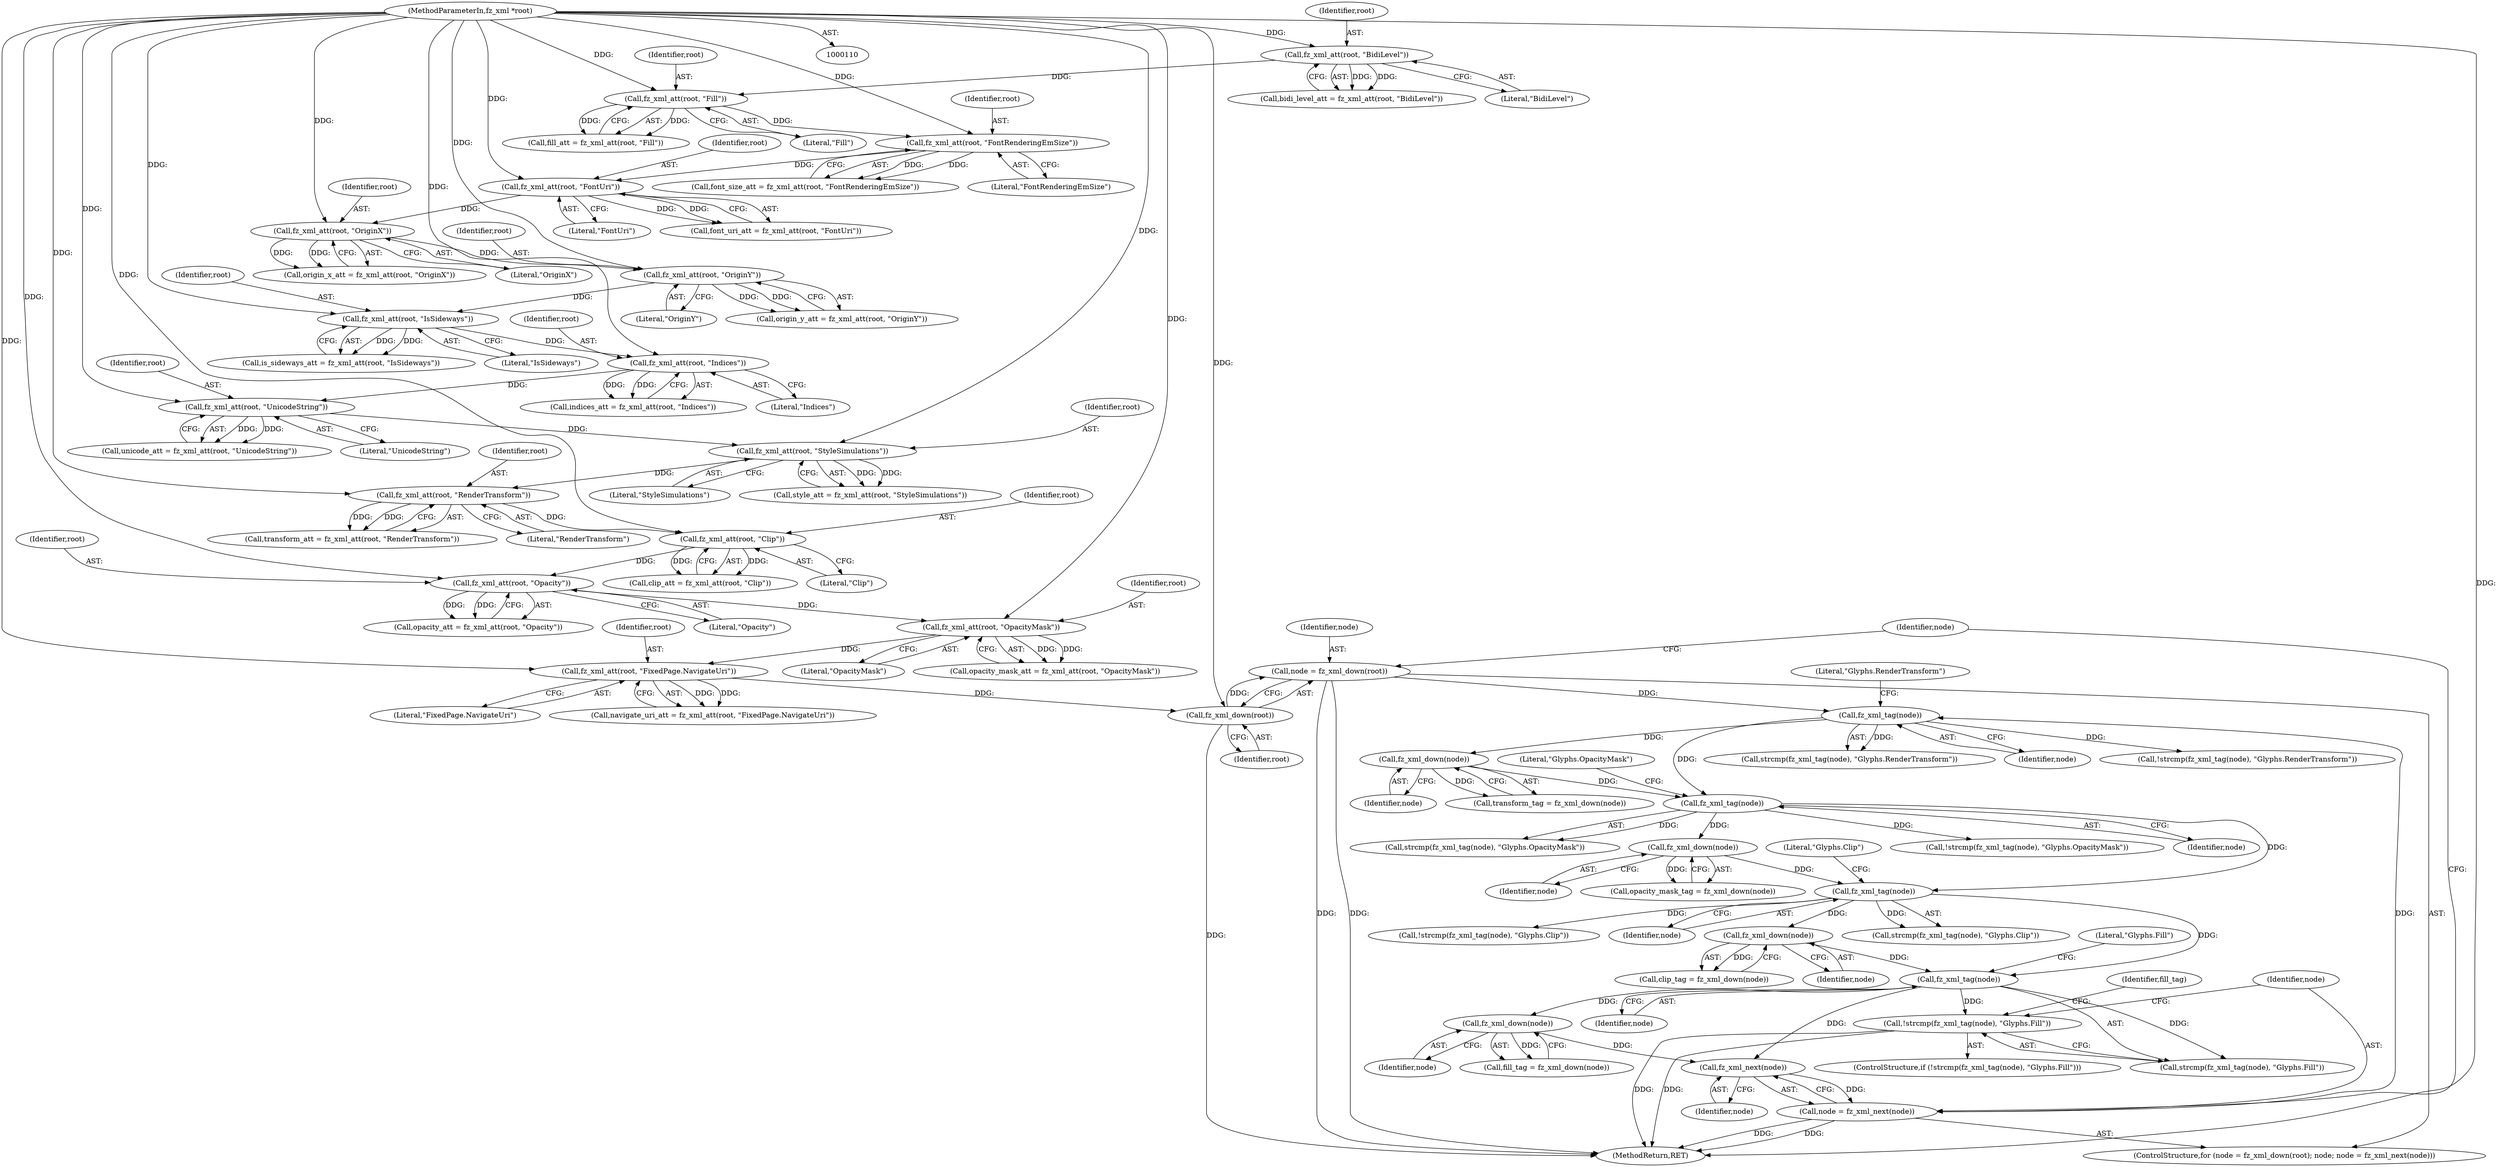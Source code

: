 digraph "0_ghostscript_60dabde18d7fe12b19da8b509bdfee9cc886aafc_1@API" {
"1000300" [label="(Call,!strcmp(fz_xml_tag(node), \"Glyphs.Fill\"))"];
"1000302" [label="(Call,fz_xml_tag(node))"];
"1000297" [label="(Call,fz_xml_down(node))"];
"1000292" [label="(Call,fz_xml_tag(node))"];
"1000287" [label="(Call,fz_xml_down(node))"];
"1000282" [label="(Call,fz_xml_tag(node))"];
"1000277" [label="(Call,fz_xml_down(node))"];
"1000272" [label="(Call,fz_xml_tag(node))"];
"1000259" [label="(Call,node = fz_xml_down(root))"];
"1000261" [label="(Call,fz_xml_down(root))"];
"1000255" [label="(Call,fz_xml_att(root, \"FixedPage.NavigateUri\"))"];
"1000250" [label="(Call,fz_xml_att(root, \"OpacityMask\"))"];
"1000245" [label="(Call,fz_xml_att(root, \"Opacity\"))"];
"1000240" [label="(Call,fz_xml_att(root, \"Clip\"))"];
"1000235" [label="(Call,fz_xml_att(root, \"RenderTransform\"))"];
"1000230" [label="(Call,fz_xml_att(root, \"StyleSimulations\"))"];
"1000225" [label="(Call,fz_xml_att(root, \"UnicodeString\"))"];
"1000220" [label="(Call,fz_xml_att(root, \"Indices\"))"];
"1000215" [label="(Call,fz_xml_att(root, \"IsSideways\"))"];
"1000210" [label="(Call,fz_xml_att(root, \"OriginY\"))"];
"1000205" [label="(Call,fz_xml_att(root, \"OriginX\"))"];
"1000200" [label="(Call,fz_xml_att(root, \"FontUri\"))"];
"1000195" [label="(Call,fz_xml_att(root, \"FontRenderingEmSize\"))"];
"1000190" [label="(Call,fz_xml_att(root, \"Fill\"))"];
"1000185" [label="(Call,fz_xml_att(root, \"BidiLevel\"))"];
"1000115" [label="(MethodParameterIn,fz_xml *root)"];
"1000264" [label="(Call,node = fz_xml_next(node))"];
"1000266" [label="(Call,fz_xml_next(node))"];
"1000307" [label="(Call,fz_xml_down(node))"];
"1000193" [label="(Call,font_size_att = fz_xml_att(root, \"FontRenderingEmSize\"))"];
"1000295" [label="(Call,clip_tag = fz_xml_down(node))"];
"1000195" [label="(Call,fz_xml_att(root, \"FontRenderingEmSize\"))"];
"1000222" [label="(Literal,\"Indices\")"];
"1000273" [label="(Identifier,node)"];
"1000216" [label="(Identifier,root)"];
"1000200" [label="(Call,fz_xml_att(root, \"FontUri\"))"];
"1000242" [label="(Literal,\"Clip\")"];
"1000307" [label="(Call,fz_xml_down(node))"];
"1000187" [label="(Literal,\"BidiLevel\")"];
"1000287" [label="(Call,fz_xml_down(node))"];
"1000258" [label="(ControlStructure,for (node = fz_xml_down(root); node; node = fz_xml_next(node)))"];
"1000226" [label="(Identifier,root)"];
"1000225" [label="(Call,fz_xml_att(root, \"UnicodeString\"))"];
"1000298" [label="(Identifier,node)"];
"1000220" [label="(Call,fz_xml_att(root, \"Indices\"))"];
"1000223" [label="(Call,unicode_att = fz_xml_att(root, \"UnicodeString\"))"];
"1000238" [label="(Call,clip_att = fz_xml_att(root, \"Clip\"))"];
"1000291" [label="(Call,strcmp(fz_xml_tag(node), \"Glyphs.Clip\"))"];
"1000280" [label="(Call,!strcmp(fz_xml_tag(node), \"Glyphs.OpacityMask\"))"];
"1000267" [label="(Identifier,node)"];
"1000306" [label="(Identifier,fill_tag)"];
"1000186" [label="(Identifier,root)"];
"1000266" [label="(Call,fz_xml_next(node))"];
"1000206" [label="(Identifier,root)"];
"1000215" [label="(Call,fz_xml_att(root, \"IsSideways\"))"];
"1000300" [label="(Call,!strcmp(fz_xml_tag(node), \"Glyphs.Fill\"))"];
"1000231" [label="(Identifier,root)"];
"1000208" [label="(Call,origin_y_att = fz_xml_att(root, \"OriginY\"))"];
"1000270" [label="(Call,!strcmp(fz_xml_tag(node), \"Glyphs.RenderTransform\"))"];
"1000236" [label="(Identifier,root)"];
"1000253" [label="(Call,navigate_uri_att = fz_xml_att(root, \"FixedPage.NavigateUri\"))"];
"1000302" [label="(Call,fz_xml_tag(node))"];
"1000272" [label="(Call,fz_xml_tag(node))"];
"1000251" [label="(Identifier,root)"];
"1000264" [label="(Call,node = fz_xml_next(node))"];
"1000262" [label="(Identifier,root)"];
"1000217" [label="(Literal,\"IsSideways\")"];
"1000190" [label="(Call,fz_xml_att(root, \"Fill\"))"];
"1000235" [label="(Call,fz_xml_att(root, \"RenderTransform\"))"];
"1000256" [label="(Identifier,root)"];
"1000304" [label="(Literal,\"Glyphs.Fill\")"];
"1000283" [label="(Identifier,node)"];
"1000188" [label="(Call,fill_att = fz_xml_att(root, \"Fill\"))"];
"1000213" [label="(Call,is_sideways_att = fz_xml_att(root, \"IsSideways\"))"];
"1000284" [label="(Literal,\"Glyphs.OpacityMask\")"];
"1000197" [label="(Literal,\"FontRenderingEmSize\")"];
"1000201" [label="(Identifier,root)"];
"1000303" [label="(Identifier,node)"];
"1000285" [label="(Call,opacity_mask_tag = fz_xml_down(node))"];
"1000257" [label="(Literal,\"FixedPage.NavigateUri\")"];
"1000250" [label="(Call,fz_xml_att(root, \"OpacityMask\"))"];
"1000212" [label="(Literal,\"OriginY\")"];
"1000191" [label="(Identifier,root)"];
"1000281" [label="(Call,strcmp(fz_xml_tag(node), \"Glyphs.OpacityMask\"))"];
"1000230" [label="(Call,fz_xml_att(root, \"StyleSimulations\"))"];
"1000218" [label="(Call,indices_att = fz_xml_att(root, \"Indices\"))"];
"1000221" [label="(Identifier,root)"];
"1000192" [label="(Literal,\"Fill\")"];
"1000255" [label="(Call,fz_xml_att(root, \"FixedPage.NavigateUri\"))"];
"1000260" [label="(Identifier,node)"];
"1000277" [label="(Call,fz_xml_down(node))"];
"1000241" [label="(Identifier,root)"];
"1000210" [label="(Call,fz_xml_att(root, \"OriginY\"))"];
"1000233" [label="(Call,transform_att = fz_xml_att(root, \"RenderTransform\"))"];
"1000274" [label="(Literal,\"Glyphs.RenderTransform\")"];
"1000207" [label="(Literal,\"OriginX\")"];
"1000232" [label="(Literal,\"StyleSimulations\")"];
"1000246" [label="(Identifier,root)"];
"1000265" [label="(Identifier,node)"];
"1000202" [label="(Literal,\"FontUri\")"];
"1000275" [label="(Call,transform_tag = fz_xml_down(node))"];
"1000305" [label="(Call,fill_tag = fz_xml_down(node))"];
"1000245" [label="(Call,fz_xml_att(root, \"Opacity\"))"];
"1000308" [label="(Identifier,node)"];
"1000290" [label="(Call,!strcmp(fz_xml_tag(node), \"Glyphs.Clip\"))"];
"1000293" [label="(Identifier,node)"];
"1000780" [label="(MethodReturn,RET)"];
"1000198" [label="(Call,font_uri_att = fz_xml_att(root, \"FontUri\"))"];
"1000183" [label="(Call,bidi_level_att = fz_xml_att(root, \"BidiLevel\"))"];
"1000247" [label="(Literal,\"Opacity\")"];
"1000203" [label="(Call,origin_x_att = fz_xml_att(root, \"OriginX\"))"];
"1000185" [label="(Call,fz_xml_att(root, \"BidiLevel\"))"];
"1000294" [label="(Literal,\"Glyphs.Clip\")"];
"1000248" [label="(Call,opacity_mask_att = fz_xml_att(root, \"OpacityMask\"))"];
"1000263" [label="(Identifier,node)"];
"1000292" [label="(Call,fz_xml_tag(node))"];
"1000240" [label="(Call,fz_xml_att(root, \"Clip\"))"];
"1000271" [label="(Call,strcmp(fz_xml_tag(node), \"Glyphs.RenderTransform\"))"];
"1000297" [label="(Call,fz_xml_down(node))"];
"1000282" [label="(Call,fz_xml_tag(node))"];
"1000196" [label="(Identifier,root)"];
"1000278" [label="(Identifier,node)"];
"1000228" [label="(Call,style_att = fz_xml_att(root, \"StyleSimulations\"))"];
"1000261" [label="(Call,fz_xml_down(root))"];
"1000205" [label="(Call,fz_xml_att(root, \"OriginX\"))"];
"1000252" [label="(Literal,\"OpacityMask\")"];
"1000227" [label="(Literal,\"UnicodeString\")"];
"1000211" [label="(Identifier,root)"];
"1000299" [label="(ControlStructure,if (!strcmp(fz_xml_tag(node), \"Glyphs.Fill\")))"];
"1000237" [label="(Literal,\"RenderTransform\")"];
"1000259" [label="(Call,node = fz_xml_down(root))"];
"1000115" [label="(MethodParameterIn,fz_xml *root)"];
"1000288" [label="(Identifier,node)"];
"1000301" [label="(Call,strcmp(fz_xml_tag(node), \"Glyphs.Fill\"))"];
"1000243" [label="(Call,opacity_att = fz_xml_att(root, \"Opacity\"))"];
"1000300" -> "1000299"  [label="AST: "];
"1000300" -> "1000301"  [label="CFG: "];
"1000301" -> "1000300"  [label="AST: "];
"1000306" -> "1000300"  [label="CFG: "];
"1000265" -> "1000300"  [label="CFG: "];
"1000300" -> "1000780"  [label="DDG: "];
"1000300" -> "1000780"  [label="DDG: "];
"1000302" -> "1000300"  [label="DDG: "];
"1000302" -> "1000301"  [label="AST: "];
"1000302" -> "1000303"  [label="CFG: "];
"1000303" -> "1000302"  [label="AST: "];
"1000304" -> "1000302"  [label="CFG: "];
"1000302" -> "1000266"  [label="DDG: "];
"1000302" -> "1000301"  [label="DDG: "];
"1000297" -> "1000302"  [label="DDG: "];
"1000292" -> "1000302"  [label="DDG: "];
"1000302" -> "1000307"  [label="DDG: "];
"1000297" -> "1000295"  [label="AST: "];
"1000297" -> "1000298"  [label="CFG: "];
"1000298" -> "1000297"  [label="AST: "];
"1000295" -> "1000297"  [label="CFG: "];
"1000297" -> "1000295"  [label="DDG: "];
"1000292" -> "1000297"  [label="DDG: "];
"1000292" -> "1000291"  [label="AST: "];
"1000292" -> "1000293"  [label="CFG: "];
"1000293" -> "1000292"  [label="AST: "];
"1000294" -> "1000292"  [label="CFG: "];
"1000292" -> "1000290"  [label="DDG: "];
"1000292" -> "1000291"  [label="DDG: "];
"1000287" -> "1000292"  [label="DDG: "];
"1000282" -> "1000292"  [label="DDG: "];
"1000287" -> "1000285"  [label="AST: "];
"1000287" -> "1000288"  [label="CFG: "];
"1000288" -> "1000287"  [label="AST: "];
"1000285" -> "1000287"  [label="CFG: "];
"1000287" -> "1000285"  [label="DDG: "];
"1000282" -> "1000287"  [label="DDG: "];
"1000282" -> "1000281"  [label="AST: "];
"1000282" -> "1000283"  [label="CFG: "];
"1000283" -> "1000282"  [label="AST: "];
"1000284" -> "1000282"  [label="CFG: "];
"1000282" -> "1000280"  [label="DDG: "];
"1000282" -> "1000281"  [label="DDG: "];
"1000277" -> "1000282"  [label="DDG: "];
"1000272" -> "1000282"  [label="DDG: "];
"1000277" -> "1000275"  [label="AST: "];
"1000277" -> "1000278"  [label="CFG: "];
"1000278" -> "1000277"  [label="AST: "];
"1000275" -> "1000277"  [label="CFG: "];
"1000277" -> "1000275"  [label="DDG: "];
"1000272" -> "1000277"  [label="DDG: "];
"1000272" -> "1000271"  [label="AST: "];
"1000272" -> "1000273"  [label="CFG: "];
"1000273" -> "1000272"  [label="AST: "];
"1000274" -> "1000272"  [label="CFG: "];
"1000272" -> "1000270"  [label="DDG: "];
"1000272" -> "1000271"  [label="DDG: "];
"1000259" -> "1000272"  [label="DDG: "];
"1000264" -> "1000272"  [label="DDG: "];
"1000259" -> "1000258"  [label="AST: "];
"1000259" -> "1000261"  [label="CFG: "];
"1000260" -> "1000259"  [label="AST: "];
"1000261" -> "1000259"  [label="AST: "];
"1000263" -> "1000259"  [label="CFG: "];
"1000259" -> "1000780"  [label="DDG: "];
"1000259" -> "1000780"  [label="DDG: "];
"1000261" -> "1000259"  [label="DDG: "];
"1000261" -> "1000262"  [label="CFG: "];
"1000262" -> "1000261"  [label="AST: "];
"1000261" -> "1000780"  [label="DDG: "];
"1000255" -> "1000261"  [label="DDG: "];
"1000115" -> "1000261"  [label="DDG: "];
"1000255" -> "1000253"  [label="AST: "];
"1000255" -> "1000257"  [label="CFG: "];
"1000256" -> "1000255"  [label="AST: "];
"1000257" -> "1000255"  [label="AST: "];
"1000253" -> "1000255"  [label="CFG: "];
"1000255" -> "1000253"  [label="DDG: "];
"1000255" -> "1000253"  [label="DDG: "];
"1000250" -> "1000255"  [label="DDG: "];
"1000115" -> "1000255"  [label="DDG: "];
"1000250" -> "1000248"  [label="AST: "];
"1000250" -> "1000252"  [label="CFG: "];
"1000251" -> "1000250"  [label="AST: "];
"1000252" -> "1000250"  [label="AST: "];
"1000248" -> "1000250"  [label="CFG: "];
"1000250" -> "1000248"  [label="DDG: "];
"1000250" -> "1000248"  [label="DDG: "];
"1000245" -> "1000250"  [label="DDG: "];
"1000115" -> "1000250"  [label="DDG: "];
"1000245" -> "1000243"  [label="AST: "];
"1000245" -> "1000247"  [label="CFG: "];
"1000246" -> "1000245"  [label="AST: "];
"1000247" -> "1000245"  [label="AST: "];
"1000243" -> "1000245"  [label="CFG: "];
"1000245" -> "1000243"  [label="DDG: "];
"1000245" -> "1000243"  [label="DDG: "];
"1000240" -> "1000245"  [label="DDG: "];
"1000115" -> "1000245"  [label="DDG: "];
"1000240" -> "1000238"  [label="AST: "];
"1000240" -> "1000242"  [label="CFG: "];
"1000241" -> "1000240"  [label="AST: "];
"1000242" -> "1000240"  [label="AST: "];
"1000238" -> "1000240"  [label="CFG: "];
"1000240" -> "1000238"  [label="DDG: "];
"1000240" -> "1000238"  [label="DDG: "];
"1000235" -> "1000240"  [label="DDG: "];
"1000115" -> "1000240"  [label="DDG: "];
"1000235" -> "1000233"  [label="AST: "];
"1000235" -> "1000237"  [label="CFG: "];
"1000236" -> "1000235"  [label="AST: "];
"1000237" -> "1000235"  [label="AST: "];
"1000233" -> "1000235"  [label="CFG: "];
"1000235" -> "1000233"  [label="DDG: "];
"1000235" -> "1000233"  [label="DDG: "];
"1000230" -> "1000235"  [label="DDG: "];
"1000115" -> "1000235"  [label="DDG: "];
"1000230" -> "1000228"  [label="AST: "];
"1000230" -> "1000232"  [label="CFG: "];
"1000231" -> "1000230"  [label="AST: "];
"1000232" -> "1000230"  [label="AST: "];
"1000228" -> "1000230"  [label="CFG: "];
"1000230" -> "1000228"  [label="DDG: "];
"1000230" -> "1000228"  [label="DDG: "];
"1000225" -> "1000230"  [label="DDG: "];
"1000115" -> "1000230"  [label="DDG: "];
"1000225" -> "1000223"  [label="AST: "];
"1000225" -> "1000227"  [label="CFG: "];
"1000226" -> "1000225"  [label="AST: "];
"1000227" -> "1000225"  [label="AST: "];
"1000223" -> "1000225"  [label="CFG: "];
"1000225" -> "1000223"  [label="DDG: "];
"1000225" -> "1000223"  [label="DDG: "];
"1000220" -> "1000225"  [label="DDG: "];
"1000115" -> "1000225"  [label="DDG: "];
"1000220" -> "1000218"  [label="AST: "];
"1000220" -> "1000222"  [label="CFG: "];
"1000221" -> "1000220"  [label="AST: "];
"1000222" -> "1000220"  [label="AST: "];
"1000218" -> "1000220"  [label="CFG: "];
"1000220" -> "1000218"  [label="DDG: "];
"1000220" -> "1000218"  [label="DDG: "];
"1000215" -> "1000220"  [label="DDG: "];
"1000115" -> "1000220"  [label="DDG: "];
"1000215" -> "1000213"  [label="AST: "];
"1000215" -> "1000217"  [label="CFG: "];
"1000216" -> "1000215"  [label="AST: "];
"1000217" -> "1000215"  [label="AST: "];
"1000213" -> "1000215"  [label="CFG: "];
"1000215" -> "1000213"  [label="DDG: "];
"1000215" -> "1000213"  [label="DDG: "];
"1000210" -> "1000215"  [label="DDG: "];
"1000115" -> "1000215"  [label="DDG: "];
"1000210" -> "1000208"  [label="AST: "];
"1000210" -> "1000212"  [label="CFG: "];
"1000211" -> "1000210"  [label="AST: "];
"1000212" -> "1000210"  [label="AST: "];
"1000208" -> "1000210"  [label="CFG: "];
"1000210" -> "1000208"  [label="DDG: "];
"1000210" -> "1000208"  [label="DDG: "];
"1000205" -> "1000210"  [label="DDG: "];
"1000115" -> "1000210"  [label="DDG: "];
"1000205" -> "1000203"  [label="AST: "];
"1000205" -> "1000207"  [label="CFG: "];
"1000206" -> "1000205"  [label="AST: "];
"1000207" -> "1000205"  [label="AST: "];
"1000203" -> "1000205"  [label="CFG: "];
"1000205" -> "1000203"  [label="DDG: "];
"1000205" -> "1000203"  [label="DDG: "];
"1000200" -> "1000205"  [label="DDG: "];
"1000115" -> "1000205"  [label="DDG: "];
"1000200" -> "1000198"  [label="AST: "];
"1000200" -> "1000202"  [label="CFG: "];
"1000201" -> "1000200"  [label="AST: "];
"1000202" -> "1000200"  [label="AST: "];
"1000198" -> "1000200"  [label="CFG: "];
"1000200" -> "1000198"  [label="DDG: "];
"1000200" -> "1000198"  [label="DDG: "];
"1000195" -> "1000200"  [label="DDG: "];
"1000115" -> "1000200"  [label="DDG: "];
"1000195" -> "1000193"  [label="AST: "];
"1000195" -> "1000197"  [label="CFG: "];
"1000196" -> "1000195"  [label="AST: "];
"1000197" -> "1000195"  [label="AST: "];
"1000193" -> "1000195"  [label="CFG: "];
"1000195" -> "1000193"  [label="DDG: "];
"1000195" -> "1000193"  [label="DDG: "];
"1000190" -> "1000195"  [label="DDG: "];
"1000115" -> "1000195"  [label="DDG: "];
"1000190" -> "1000188"  [label="AST: "];
"1000190" -> "1000192"  [label="CFG: "];
"1000191" -> "1000190"  [label="AST: "];
"1000192" -> "1000190"  [label="AST: "];
"1000188" -> "1000190"  [label="CFG: "];
"1000190" -> "1000188"  [label="DDG: "];
"1000190" -> "1000188"  [label="DDG: "];
"1000185" -> "1000190"  [label="DDG: "];
"1000115" -> "1000190"  [label="DDG: "];
"1000185" -> "1000183"  [label="AST: "];
"1000185" -> "1000187"  [label="CFG: "];
"1000186" -> "1000185"  [label="AST: "];
"1000187" -> "1000185"  [label="AST: "];
"1000183" -> "1000185"  [label="CFG: "];
"1000185" -> "1000183"  [label="DDG: "];
"1000185" -> "1000183"  [label="DDG: "];
"1000115" -> "1000185"  [label="DDG: "];
"1000115" -> "1000110"  [label="AST: "];
"1000115" -> "1000780"  [label="DDG: "];
"1000264" -> "1000258"  [label="AST: "];
"1000264" -> "1000266"  [label="CFG: "];
"1000265" -> "1000264"  [label="AST: "];
"1000266" -> "1000264"  [label="AST: "];
"1000263" -> "1000264"  [label="CFG: "];
"1000264" -> "1000780"  [label="DDG: "];
"1000264" -> "1000780"  [label="DDG: "];
"1000266" -> "1000264"  [label="DDG: "];
"1000266" -> "1000267"  [label="CFG: "];
"1000267" -> "1000266"  [label="AST: "];
"1000307" -> "1000266"  [label="DDG: "];
"1000307" -> "1000305"  [label="AST: "];
"1000307" -> "1000308"  [label="CFG: "];
"1000308" -> "1000307"  [label="AST: "];
"1000305" -> "1000307"  [label="CFG: "];
"1000307" -> "1000305"  [label="DDG: "];
}
